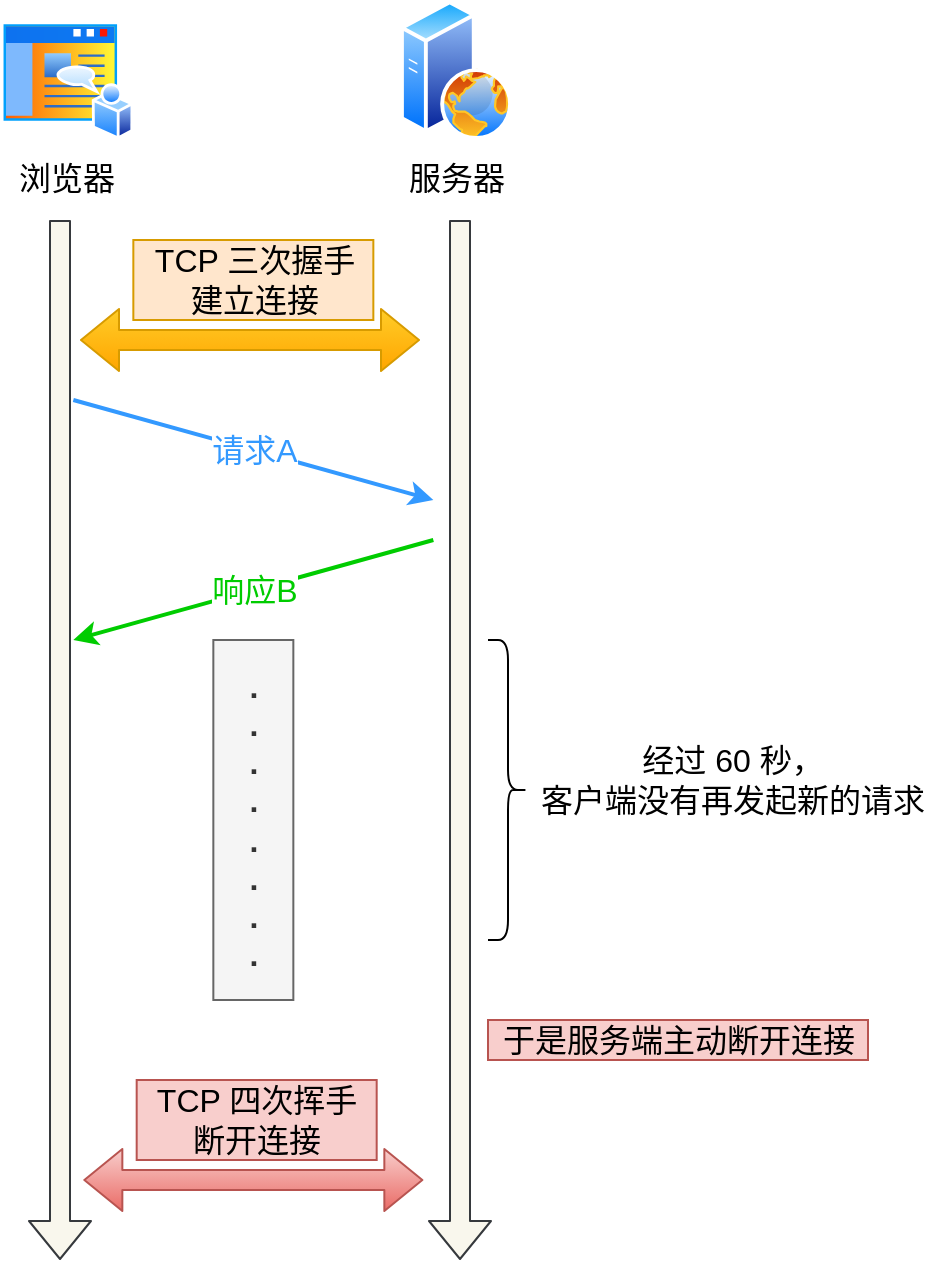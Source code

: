 <mxfile version="14.8.3" type="github">
  <diagram id="KcQEca9JL7g3TqS-iyPj" name="第 1 页">
    <mxGraphModel dx="1102" dy="1751" grid="1" gridSize="10" guides="1" tooltips="1" connect="1" arrows="1" fold="1" page="1" pageScale="1" pageWidth="827" pageHeight="1169" math="0" shadow="0">
      <root>
        <mxCell id="0" />
        <mxCell id="1" parent="0" />
        <mxCell id="woIwUY9T-IzACjgxkabe-1" value="" style="shape=flexArrow;endArrow=classic;html=1;fontSize=16;fillColor=#f9f7ed;strokeColor=#36393d;" edge="1" parent="1">
          <mxGeometry width="50" height="50" relative="1" as="geometry">
            <mxPoint x="200" y="40" as="sourcePoint" />
            <mxPoint x="200" y="560" as="targetPoint" />
          </mxGeometry>
        </mxCell>
        <mxCell id="woIwUY9T-IzACjgxkabe-2" value="" style="shape=flexArrow;endArrow=classic;html=1;fontSize=16;fillColor=#f9f7ed;strokeColor=#36393d;" edge="1" parent="1">
          <mxGeometry width="50" height="50" relative="1" as="geometry">
            <mxPoint x="400" y="40" as="sourcePoint" />
            <mxPoint x="400" y="560" as="targetPoint" />
          </mxGeometry>
        </mxCell>
        <mxCell id="woIwUY9T-IzACjgxkabe-3" value="请求A" style="endArrow=classic;html=1;fontSize=16;fillColor=#ffff88;strokeWidth=2;strokeColor=#3399FF;fontColor=#3399FF;" edge="1" parent="1">
          <mxGeometry width="50" height="50" relative="1" as="geometry">
            <mxPoint x="206.67" y="130" as="sourcePoint" />
            <mxPoint x="386.67" y="180" as="targetPoint" />
          </mxGeometry>
        </mxCell>
        <mxCell id="woIwUY9T-IzACjgxkabe-4" value="响应B" style="endArrow=classic;html=1;fontSize=16;strokeWidth=2;strokeColor=#00CC00;fontColor=#00CC00;" edge="1" parent="1">
          <mxGeometry width="50" height="50" relative="1" as="geometry">
            <mxPoint x="386.67" y="200" as="sourcePoint" />
            <mxPoint x="206.67" y="250" as="targetPoint" />
          </mxGeometry>
        </mxCell>
        <mxCell id="woIwUY9T-IzACjgxkabe-5" value="服务器" style="aspect=fixed;perimeter=ellipsePerimeter;html=1;align=center;shadow=0;dashed=0;spacingTop=3;image;image=img/lib/active_directory/web_server.svg;fontSize=16;" vertex="1" parent="1">
          <mxGeometry x="370" y="-70" width="56" height="70" as="geometry" />
        </mxCell>
        <mxCell id="woIwUY9T-IzACjgxkabe-6" value="浏览器" style="aspect=fixed;perimeter=ellipsePerimeter;html=1;align=center;shadow=0;dashed=0;spacingTop=3;image;image=img/lib/active_directory/home_page.svg;fontSize=16;" vertex="1" parent="1">
          <mxGeometry x="170" y="-60" width="66.67" height="60" as="geometry" />
        </mxCell>
        <mxCell id="woIwUY9T-IzACjgxkabe-7" value="" style="shape=flexArrow;endArrow=classic;startArrow=classic;html=1;fontSize=16;fillColor=#ffcd28;strokeColor=#d79b00;gradientColor=#ffa500;" edge="1" parent="1">
          <mxGeometry width="100" height="100" relative="1" as="geometry">
            <mxPoint x="210" y="100" as="sourcePoint" />
            <mxPoint x="380" y="100" as="targetPoint" />
          </mxGeometry>
        </mxCell>
        <mxCell id="woIwUY9T-IzACjgxkabe-8" value="TCP 三次握手&lt;br style=&quot;font-size: 16px;&quot;&gt;建立连接" style="text;html=1;align=center;verticalAlign=middle;resizable=0;points=[];autosize=1;strokeColor=#d79b00;fontSize=16;fillColor=#ffe6cc;" vertex="1" parent="1">
          <mxGeometry x="236.67" y="50" width="120" height="40" as="geometry" />
        </mxCell>
        <mxCell id="woIwUY9T-IzACjgxkabe-11" value="" style="shape=flexArrow;endArrow=classic;startArrow=classic;html=1;fontSize=16;gradientColor=#ea6b66;fillColor=#f8cecc;strokeColor=#b85450;" edge="1" parent="1">
          <mxGeometry width="100" height="100" relative="1" as="geometry">
            <mxPoint x="211.67" y="520" as="sourcePoint" />
            <mxPoint x="381.67" y="520" as="targetPoint" />
          </mxGeometry>
        </mxCell>
        <mxCell id="woIwUY9T-IzACjgxkabe-12" value="TCP 四次挥手&lt;br style=&quot;font-size: 16px;&quot;&gt;断开连接" style="text;html=1;align=center;verticalAlign=middle;resizable=0;points=[];autosize=1;strokeColor=#b85450;fontSize=16;fillColor=#f8cecc;" vertex="1" parent="1">
          <mxGeometry x="238.34" y="470" width="120" height="40" as="geometry" />
        </mxCell>
        <mxCell id="woIwUY9T-IzACjgxkabe-13" value=".&lt;br style=&quot;font-size: 16px&quot;&gt;.&lt;br style=&quot;font-size: 16px&quot;&gt;.&lt;br style=&quot;font-size: 16px&quot;&gt;.&lt;br style=&quot;font-size: 16px&quot;&gt;.&lt;br style=&quot;font-size: 16px&quot;&gt;.&lt;br style=&quot;font-size: 16px&quot;&gt;.&lt;br style=&quot;font-size: 16px&quot;&gt;." style="rounded=0;whiteSpace=wrap;html=1;fontSize=16;fontStyle=1;fillColor=#f5f5f5;strokeColor=#666666;fontColor=#333333;" vertex="1" parent="1">
          <mxGeometry x="276.67" y="250" width="40" height="180" as="geometry" />
        </mxCell>
        <mxCell id="woIwUY9T-IzACjgxkabe-14" value="" style="shape=curlyBracket;whiteSpace=wrap;html=1;rounded=1;flipH=1;fontSize=16;strokeColor=#000000;" vertex="1" parent="1">
          <mxGeometry x="414" y="250" width="20" height="150" as="geometry" />
        </mxCell>
        <mxCell id="woIwUY9T-IzACjgxkabe-15" value="经过 60 秒，&lt;br style=&quot;font-size: 16px;&quot;&gt;客户端没有再发起新的请求" style="text;html=1;align=center;verticalAlign=middle;resizable=0;points=[];autosize=1;strokeColor=none;fontSize=16;" vertex="1" parent="1">
          <mxGeometry x="431" y="300" width="210" height="40" as="geometry" />
        </mxCell>
        <mxCell id="woIwUY9T-IzACjgxkabe-16" value="于是服务端主动断开连接" style="text;html=1;align=center;verticalAlign=middle;resizable=0;points=[];autosize=1;strokeColor=#b85450;fontSize=16;fillColor=#f8cecc;" vertex="1" parent="1">
          <mxGeometry x="414" y="440" width="190" height="20" as="geometry" />
        </mxCell>
      </root>
    </mxGraphModel>
  </diagram>
</mxfile>
